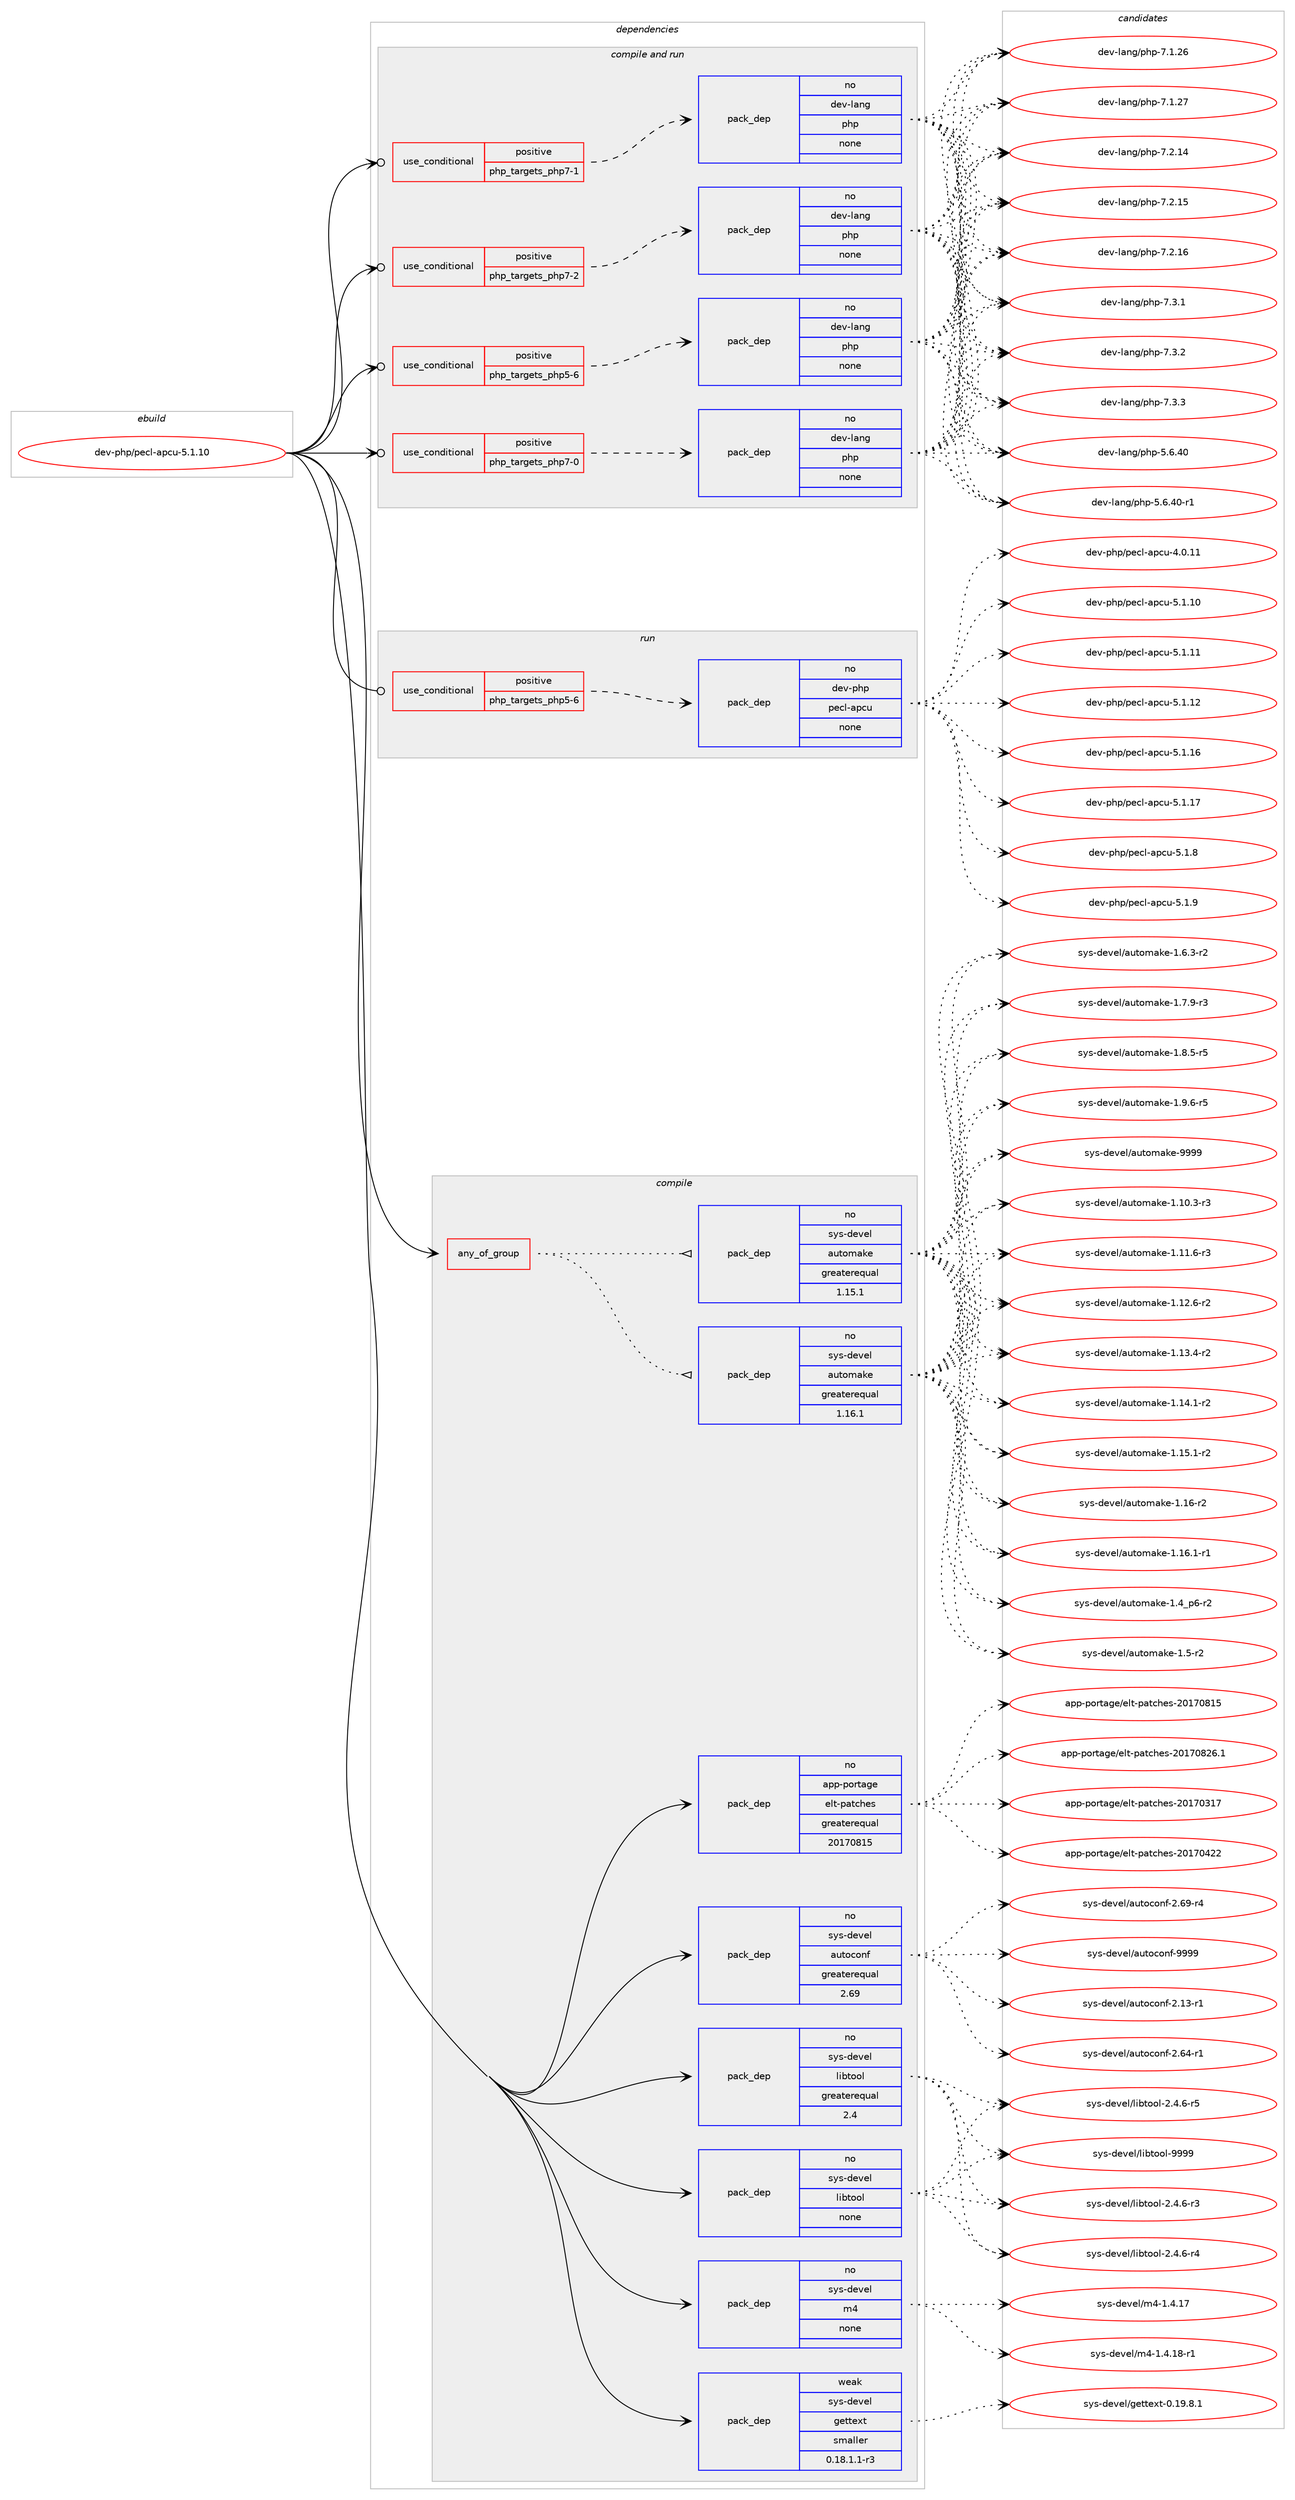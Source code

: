 digraph prolog {

# *************
# Graph options
# *************

newrank=true;
concentrate=true;
compound=true;
graph [rankdir=LR,fontname=Helvetica,fontsize=10,ranksep=1.5];#, ranksep=2.5, nodesep=0.2];
edge  [arrowhead=vee];
node  [fontname=Helvetica,fontsize=10];

# **********
# The ebuild
# **********

subgraph cluster_leftcol {
color=gray;
rank=same;
label=<<i>ebuild</i>>;
id [label="dev-php/pecl-apcu-5.1.10", color=red, width=4, href="../dev-php/pecl-apcu-5.1.10.svg"];
}

# ****************
# The dependencies
# ****************

subgraph cluster_midcol {
color=gray;
label=<<i>dependencies</i>>;
subgraph cluster_compile {
fillcolor="#eeeeee";
style=filled;
label=<<i>compile</i>>;
subgraph any22523 {
dependency1393226 [label=<<TABLE BORDER="0" CELLBORDER="1" CELLSPACING="0" CELLPADDING="4"><TR><TD CELLPADDING="10">any_of_group</TD></TR></TABLE>>, shape=none, color=red];subgraph pack1000769 {
dependency1393227 [label=<<TABLE BORDER="0" CELLBORDER="1" CELLSPACING="0" CELLPADDING="4" WIDTH="220"><TR><TD ROWSPAN="6" CELLPADDING="30">pack_dep</TD></TR><TR><TD WIDTH="110">no</TD></TR><TR><TD>sys-devel</TD></TR><TR><TD>automake</TD></TR><TR><TD>greaterequal</TD></TR><TR><TD>1.16.1</TD></TR></TABLE>>, shape=none, color=blue];
}
dependency1393226:e -> dependency1393227:w [weight=20,style="dotted",arrowhead="oinv"];
subgraph pack1000770 {
dependency1393228 [label=<<TABLE BORDER="0" CELLBORDER="1" CELLSPACING="0" CELLPADDING="4" WIDTH="220"><TR><TD ROWSPAN="6" CELLPADDING="30">pack_dep</TD></TR><TR><TD WIDTH="110">no</TD></TR><TR><TD>sys-devel</TD></TR><TR><TD>automake</TD></TR><TR><TD>greaterequal</TD></TR><TR><TD>1.15.1</TD></TR></TABLE>>, shape=none, color=blue];
}
dependency1393226:e -> dependency1393228:w [weight=20,style="dotted",arrowhead="oinv"];
}
id:e -> dependency1393226:w [weight=20,style="solid",arrowhead="vee"];
subgraph pack1000771 {
dependency1393229 [label=<<TABLE BORDER="0" CELLBORDER="1" CELLSPACING="0" CELLPADDING="4" WIDTH="220"><TR><TD ROWSPAN="6" CELLPADDING="30">pack_dep</TD></TR><TR><TD WIDTH="110">no</TD></TR><TR><TD>app-portage</TD></TR><TR><TD>elt-patches</TD></TR><TR><TD>greaterequal</TD></TR><TR><TD>20170815</TD></TR></TABLE>>, shape=none, color=blue];
}
id:e -> dependency1393229:w [weight=20,style="solid",arrowhead="vee"];
subgraph pack1000772 {
dependency1393230 [label=<<TABLE BORDER="0" CELLBORDER="1" CELLSPACING="0" CELLPADDING="4" WIDTH="220"><TR><TD ROWSPAN="6" CELLPADDING="30">pack_dep</TD></TR><TR><TD WIDTH="110">no</TD></TR><TR><TD>sys-devel</TD></TR><TR><TD>autoconf</TD></TR><TR><TD>greaterequal</TD></TR><TR><TD>2.69</TD></TR></TABLE>>, shape=none, color=blue];
}
id:e -> dependency1393230:w [weight=20,style="solid",arrowhead="vee"];
subgraph pack1000773 {
dependency1393231 [label=<<TABLE BORDER="0" CELLBORDER="1" CELLSPACING="0" CELLPADDING="4" WIDTH="220"><TR><TD ROWSPAN="6" CELLPADDING="30">pack_dep</TD></TR><TR><TD WIDTH="110">no</TD></TR><TR><TD>sys-devel</TD></TR><TR><TD>libtool</TD></TR><TR><TD>greaterequal</TD></TR><TR><TD>2.4</TD></TR></TABLE>>, shape=none, color=blue];
}
id:e -> dependency1393231:w [weight=20,style="solid",arrowhead="vee"];
subgraph pack1000774 {
dependency1393232 [label=<<TABLE BORDER="0" CELLBORDER="1" CELLSPACING="0" CELLPADDING="4" WIDTH="220"><TR><TD ROWSPAN="6" CELLPADDING="30">pack_dep</TD></TR><TR><TD WIDTH="110">no</TD></TR><TR><TD>sys-devel</TD></TR><TR><TD>libtool</TD></TR><TR><TD>none</TD></TR><TR><TD></TD></TR></TABLE>>, shape=none, color=blue];
}
id:e -> dependency1393232:w [weight=20,style="solid",arrowhead="vee"];
subgraph pack1000775 {
dependency1393233 [label=<<TABLE BORDER="0" CELLBORDER="1" CELLSPACING="0" CELLPADDING="4" WIDTH="220"><TR><TD ROWSPAN="6" CELLPADDING="30">pack_dep</TD></TR><TR><TD WIDTH="110">no</TD></TR><TR><TD>sys-devel</TD></TR><TR><TD>m4</TD></TR><TR><TD>none</TD></TR><TR><TD></TD></TR></TABLE>>, shape=none, color=blue];
}
id:e -> dependency1393233:w [weight=20,style="solid",arrowhead="vee"];
subgraph pack1000776 {
dependency1393234 [label=<<TABLE BORDER="0" CELLBORDER="1" CELLSPACING="0" CELLPADDING="4" WIDTH="220"><TR><TD ROWSPAN="6" CELLPADDING="30">pack_dep</TD></TR><TR><TD WIDTH="110">weak</TD></TR><TR><TD>sys-devel</TD></TR><TR><TD>gettext</TD></TR><TR><TD>smaller</TD></TR><TR><TD>0.18.1.1-r3</TD></TR></TABLE>>, shape=none, color=blue];
}
id:e -> dependency1393234:w [weight=20,style="solid",arrowhead="vee"];
}
subgraph cluster_compileandrun {
fillcolor="#eeeeee";
style=filled;
label=<<i>compile and run</i>>;
subgraph cond369369 {
dependency1393235 [label=<<TABLE BORDER="0" CELLBORDER="1" CELLSPACING="0" CELLPADDING="4"><TR><TD ROWSPAN="3" CELLPADDING="10">use_conditional</TD></TR><TR><TD>positive</TD></TR><TR><TD>php_targets_php5-6</TD></TR></TABLE>>, shape=none, color=red];
subgraph pack1000777 {
dependency1393236 [label=<<TABLE BORDER="0" CELLBORDER="1" CELLSPACING="0" CELLPADDING="4" WIDTH="220"><TR><TD ROWSPAN="6" CELLPADDING="30">pack_dep</TD></TR><TR><TD WIDTH="110">no</TD></TR><TR><TD>dev-lang</TD></TR><TR><TD>php</TD></TR><TR><TD>none</TD></TR><TR><TD></TD></TR></TABLE>>, shape=none, color=blue];
}
dependency1393235:e -> dependency1393236:w [weight=20,style="dashed",arrowhead="vee"];
}
id:e -> dependency1393235:w [weight=20,style="solid",arrowhead="odotvee"];
subgraph cond369370 {
dependency1393237 [label=<<TABLE BORDER="0" CELLBORDER="1" CELLSPACING="0" CELLPADDING="4"><TR><TD ROWSPAN="3" CELLPADDING="10">use_conditional</TD></TR><TR><TD>positive</TD></TR><TR><TD>php_targets_php7-0</TD></TR></TABLE>>, shape=none, color=red];
subgraph pack1000778 {
dependency1393238 [label=<<TABLE BORDER="0" CELLBORDER="1" CELLSPACING="0" CELLPADDING="4" WIDTH="220"><TR><TD ROWSPAN="6" CELLPADDING="30">pack_dep</TD></TR><TR><TD WIDTH="110">no</TD></TR><TR><TD>dev-lang</TD></TR><TR><TD>php</TD></TR><TR><TD>none</TD></TR><TR><TD></TD></TR></TABLE>>, shape=none, color=blue];
}
dependency1393237:e -> dependency1393238:w [weight=20,style="dashed",arrowhead="vee"];
}
id:e -> dependency1393237:w [weight=20,style="solid",arrowhead="odotvee"];
subgraph cond369371 {
dependency1393239 [label=<<TABLE BORDER="0" CELLBORDER="1" CELLSPACING="0" CELLPADDING="4"><TR><TD ROWSPAN="3" CELLPADDING="10">use_conditional</TD></TR><TR><TD>positive</TD></TR><TR><TD>php_targets_php7-1</TD></TR></TABLE>>, shape=none, color=red];
subgraph pack1000779 {
dependency1393240 [label=<<TABLE BORDER="0" CELLBORDER="1" CELLSPACING="0" CELLPADDING="4" WIDTH="220"><TR><TD ROWSPAN="6" CELLPADDING="30">pack_dep</TD></TR><TR><TD WIDTH="110">no</TD></TR><TR><TD>dev-lang</TD></TR><TR><TD>php</TD></TR><TR><TD>none</TD></TR><TR><TD></TD></TR></TABLE>>, shape=none, color=blue];
}
dependency1393239:e -> dependency1393240:w [weight=20,style="dashed",arrowhead="vee"];
}
id:e -> dependency1393239:w [weight=20,style="solid",arrowhead="odotvee"];
subgraph cond369372 {
dependency1393241 [label=<<TABLE BORDER="0" CELLBORDER="1" CELLSPACING="0" CELLPADDING="4"><TR><TD ROWSPAN="3" CELLPADDING="10">use_conditional</TD></TR><TR><TD>positive</TD></TR><TR><TD>php_targets_php7-2</TD></TR></TABLE>>, shape=none, color=red];
subgraph pack1000780 {
dependency1393242 [label=<<TABLE BORDER="0" CELLBORDER="1" CELLSPACING="0" CELLPADDING="4" WIDTH="220"><TR><TD ROWSPAN="6" CELLPADDING="30">pack_dep</TD></TR><TR><TD WIDTH="110">no</TD></TR><TR><TD>dev-lang</TD></TR><TR><TD>php</TD></TR><TR><TD>none</TD></TR><TR><TD></TD></TR></TABLE>>, shape=none, color=blue];
}
dependency1393241:e -> dependency1393242:w [weight=20,style="dashed",arrowhead="vee"];
}
id:e -> dependency1393241:w [weight=20,style="solid",arrowhead="odotvee"];
}
subgraph cluster_run {
fillcolor="#eeeeee";
style=filled;
label=<<i>run</i>>;
subgraph cond369373 {
dependency1393243 [label=<<TABLE BORDER="0" CELLBORDER="1" CELLSPACING="0" CELLPADDING="4"><TR><TD ROWSPAN="3" CELLPADDING="10">use_conditional</TD></TR><TR><TD>positive</TD></TR><TR><TD>php_targets_php5-6</TD></TR></TABLE>>, shape=none, color=red];
subgraph pack1000781 {
dependency1393244 [label=<<TABLE BORDER="0" CELLBORDER="1" CELLSPACING="0" CELLPADDING="4" WIDTH="220"><TR><TD ROWSPAN="6" CELLPADDING="30">pack_dep</TD></TR><TR><TD WIDTH="110">no</TD></TR><TR><TD>dev-php</TD></TR><TR><TD>pecl-apcu</TD></TR><TR><TD>none</TD></TR><TR><TD></TD></TR></TABLE>>, shape=none, color=blue];
}
dependency1393243:e -> dependency1393244:w [weight=20,style="dashed",arrowhead="vee"];
}
id:e -> dependency1393243:w [weight=20,style="solid",arrowhead="odot"];
}
}

# **************
# The candidates
# **************

subgraph cluster_choices {
rank=same;
color=gray;
label=<<i>candidates</i>>;

subgraph choice1000769 {
color=black;
nodesep=1;
choice11512111545100101118101108479711711611110997107101454946494846514511451 [label="sys-devel/automake-1.10.3-r3", color=red, width=4,href="../sys-devel/automake-1.10.3-r3.svg"];
choice11512111545100101118101108479711711611110997107101454946494946544511451 [label="sys-devel/automake-1.11.6-r3", color=red, width=4,href="../sys-devel/automake-1.11.6-r3.svg"];
choice11512111545100101118101108479711711611110997107101454946495046544511450 [label="sys-devel/automake-1.12.6-r2", color=red, width=4,href="../sys-devel/automake-1.12.6-r2.svg"];
choice11512111545100101118101108479711711611110997107101454946495146524511450 [label="sys-devel/automake-1.13.4-r2", color=red, width=4,href="../sys-devel/automake-1.13.4-r2.svg"];
choice11512111545100101118101108479711711611110997107101454946495246494511450 [label="sys-devel/automake-1.14.1-r2", color=red, width=4,href="../sys-devel/automake-1.14.1-r2.svg"];
choice11512111545100101118101108479711711611110997107101454946495346494511450 [label="sys-devel/automake-1.15.1-r2", color=red, width=4,href="../sys-devel/automake-1.15.1-r2.svg"];
choice1151211154510010111810110847971171161111099710710145494649544511450 [label="sys-devel/automake-1.16-r2", color=red, width=4,href="../sys-devel/automake-1.16-r2.svg"];
choice11512111545100101118101108479711711611110997107101454946495446494511449 [label="sys-devel/automake-1.16.1-r1", color=red, width=4,href="../sys-devel/automake-1.16.1-r1.svg"];
choice115121115451001011181011084797117116111109971071014549465295112544511450 [label="sys-devel/automake-1.4_p6-r2", color=red, width=4,href="../sys-devel/automake-1.4_p6-r2.svg"];
choice11512111545100101118101108479711711611110997107101454946534511450 [label="sys-devel/automake-1.5-r2", color=red, width=4,href="../sys-devel/automake-1.5-r2.svg"];
choice115121115451001011181011084797117116111109971071014549465446514511450 [label="sys-devel/automake-1.6.3-r2", color=red, width=4,href="../sys-devel/automake-1.6.3-r2.svg"];
choice115121115451001011181011084797117116111109971071014549465546574511451 [label="sys-devel/automake-1.7.9-r3", color=red, width=4,href="../sys-devel/automake-1.7.9-r3.svg"];
choice115121115451001011181011084797117116111109971071014549465646534511453 [label="sys-devel/automake-1.8.5-r5", color=red, width=4,href="../sys-devel/automake-1.8.5-r5.svg"];
choice115121115451001011181011084797117116111109971071014549465746544511453 [label="sys-devel/automake-1.9.6-r5", color=red, width=4,href="../sys-devel/automake-1.9.6-r5.svg"];
choice115121115451001011181011084797117116111109971071014557575757 [label="sys-devel/automake-9999", color=red, width=4,href="../sys-devel/automake-9999.svg"];
dependency1393227:e -> choice11512111545100101118101108479711711611110997107101454946494846514511451:w [style=dotted,weight="100"];
dependency1393227:e -> choice11512111545100101118101108479711711611110997107101454946494946544511451:w [style=dotted,weight="100"];
dependency1393227:e -> choice11512111545100101118101108479711711611110997107101454946495046544511450:w [style=dotted,weight="100"];
dependency1393227:e -> choice11512111545100101118101108479711711611110997107101454946495146524511450:w [style=dotted,weight="100"];
dependency1393227:e -> choice11512111545100101118101108479711711611110997107101454946495246494511450:w [style=dotted,weight="100"];
dependency1393227:e -> choice11512111545100101118101108479711711611110997107101454946495346494511450:w [style=dotted,weight="100"];
dependency1393227:e -> choice1151211154510010111810110847971171161111099710710145494649544511450:w [style=dotted,weight="100"];
dependency1393227:e -> choice11512111545100101118101108479711711611110997107101454946495446494511449:w [style=dotted,weight="100"];
dependency1393227:e -> choice115121115451001011181011084797117116111109971071014549465295112544511450:w [style=dotted,weight="100"];
dependency1393227:e -> choice11512111545100101118101108479711711611110997107101454946534511450:w [style=dotted,weight="100"];
dependency1393227:e -> choice115121115451001011181011084797117116111109971071014549465446514511450:w [style=dotted,weight="100"];
dependency1393227:e -> choice115121115451001011181011084797117116111109971071014549465546574511451:w [style=dotted,weight="100"];
dependency1393227:e -> choice115121115451001011181011084797117116111109971071014549465646534511453:w [style=dotted,weight="100"];
dependency1393227:e -> choice115121115451001011181011084797117116111109971071014549465746544511453:w [style=dotted,weight="100"];
dependency1393227:e -> choice115121115451001011181011084797117116111109971071014557575757:w [style=dotted,weight="100"];
}
subgraph choice1000770 {
color=black;
nodesep=1;
choice11512111545100101118101108479711711611110997107101454946494846514511451 [label="sys-devel/automake-1.10.3-r3", color=red, width=4,href="../sys-devel/automake-1.10.3-r3.svg"];
choice11512111545100101118101108479711711611110997107101454946494946544511451 [label="sys-devel/automake-1.11.6-r3", color=red, width=4,href="../sys-devel/automake-1.11.6-r3.svg"];
choice11512111545100101118101108479711711611110997107101454946495046544511450 [label="sys-devel/automake-1.12.6-r2", color=red, width=4,href="../sys-devel/automake-1.12.6-r2.svg"];
choice11512111545100101118101108479711711611110997107101454946495146524511450 [label="sys-devel/automake-1.13.4-r2", color=red, width=4,href="../sys-devel/automake-1.13.4-r2.svg"];
choice11512111545100101118101108479711711611110997107101454946495246494511450 [label="sys-devel/automake-1.14.1-r2", color=red, width=4,href="../sys-devel/automake-1.14.1-r2.svg"];
choice11512111545100101118101108479711711611110997107101454946495346494511450 [label="sys-devel/automake-1.15.1-r2", color=red, width=4,href="../sys-devel/automake-1.15.1-r2.svg"];
choice1151211154510010111810110847971171161111099710710145494649544511450 [label="sys-devel/automake-1.16-r2", color=red, width=4,href="../sys-devel/automake-1.16-r2.svg"];
choice11512111545100101118101108479711711611110997107101454946495446494511449 [label="sys-devel/automake-1.16.1-r1", color=red, width=4,href="../sys-devel/automake-1.16.1-r1.svg"];
choice115121115451001011181011084797117116111109971071014549465295112544511450 [label="sys-devel/automake-1.4_p6-r2", color=red, width=4,href="../sys-devel/automake-1.4_p6-r2.svg"];
choice11512111545100101118101108479711711611110997107101454946534511450 [label="sys-devel/automake-1.5-r2", color=red, width=4,href="../sys-devel/automake-1.5-r2.svg"];
choice115121115451001011181011084797117116111109971071014549465446514511450 [label="sys-devel/automake-1.6.3-r2", color=red, width=4,href="../sys-devel/automake-1.6.3-r2.svg"];
choice115121115451001011181011084797117116111109971071014549465546574511451 [label="sys-devel/automake-1.7.9-r3", color=red, width=4,href="../sys-devel/automake-1.7.9-r3.svg"];
choice115121115451001011181011084797117116111109971071014549465646534511453 [label="sys-devel/automake-1.8.5-r5", color=red, width=4,href="../sys-devel/automake-1.8.5-r5.svg"];
choice115121115451001011181011084797117116111109971071014549465746544511453 [label="sys-devel/automake-1.9.6-r5", color=red, width=4,href="../sys-devel/automake-1.9.6-r5.svg"];
choice115121115451001011181011084797117116111109971071014557575757 [label="sys-devel/automake-9999", color=red, width=4,href="../sys-devel/automake-9999.svg"];
dependency1393228:e -> choice11512111545100101118101108479711711611110997107101454946494846514511451:w [style=dotted,weight="100"];
dependency1393228:e -> choice11512111545100101118101108479711711611110997107101454946494946544511451:w [style=dotted,weight="100"];
dependency1393228:e -> choice11512111545100101118101108479711711611110997107101454946495046544511450:w [style=dotted,weight="100"];
dependency1393228:e -> choice11512111545100101118101108479711711611110997107101454946495146524511450:w [style=dotted,weight="100"];
dependency1393228:e -> choice11512111545100101118101108479711711611110997107101454946495246494511450:w [style=dotted,weight="100"];
dependency1393228:e -> choice11512111545100101118101108479711711611110997107101454946495346494511450:w [style=dotted,weight="100"];
dependency1393228:e -> choice1151211154510010111810110847971171161111099710710145494649544511450:w [style=dotted,weight="100"];
dependency1393228:e -> choice11512111545100101118101108479711711611110997107101454946495446494511449:w [style=dotted,weight="100"];
dependency1393228:e -> choice115121115451001011181011084797117116111109971071014549465295112544511450:w [style=dotted,weight="100"];
dependency1393228:e -> choice11512111545100101118101108479711711611110997107101454946534511450:w [style=dotted,weight="100"];
dependency1393228:e -> choice115121115451001011181011084797117116111109971071014549465446514511450:w [style=dotted,weight="100"];
dependency1393228:e -> choice115121115451001011181011084797117116111109971071014549465546574511451:w [style=dotted,weight="100"];
dependency1393228:e -> choice115121115451001011181011084797117116111109971071014549465646534511453:w [style=dotted,weight="100"];
dependency1393228:e -> choice115121115451001011181011084797117116111109971071014549465746544511453:w [style=dotted,weight="100"];
dependency1393228:e -> choice115121115451001011181011084797117116111109971071014557575757:w [style=dotted,weight="100"];
}
subgraph choice1000771 {
color=black;
nodesep=1;
choice97112112451121111141169710310147101108116451129711699104101115455048495548514955 [label="app-portage/elt-patches-20170317", color=red, width=4,href="../app-portage/elt-patches-20170317.svg"];
choice97112112451121111141169710310147101108116451129711699104101115455048495548525050 [label="app-portage/elt-patches-20170422", color=red, width=4,href="../app-portage/elt-patches-20170422.svg"];
choice97112112451121111141169710310147101108116451129711699104101115455048495548564953 [label="app-portage/elt-patches-20170815", color=red, width=4,href="../app-portage/elt-patches-20170815.svg"];
choice971121124511211111411697103101471011081164511297116991041011154550484955485650544649 [label="app-portage/elt-patches-20170826.1", color=red, width=4,href="../app-portage/elt-patches-20170826.1.svg"];
dependency1393229:e -> choice97112112451121111141169710310147101108116451129711699104101115455048495548514955:w [style=dotted,weight="100"];
dependency1393229:e -> choice97112112451121111141169710310147101108116451129711699104101115455048495548525050:w [style=dotted,weight="100"];
dependency1393229:e -> choice97112112451121111141169710310147101108116451129711699104101115455048495548564953:w [style=dotted,weight="100"];
dependency1393229:e -> choice971121124511211111411697103101471011081164511297116991041011154550484955485650544649:w [style=dotted,weight="100"];
}
subgraph choice1000772 {
color=black;
nodesep=1;
choice1151211154510010111810110847971171161119911111010245504649514511449 [label="sys-devel/autoconf-2.13-r1", color=red, width=4,href="../sys-devel/autoconf-2.13-r1.svg"];
choice1151211154510010111810110847971171161119911111010245504654524511449 [label="sys-devel/autoconf-2.64-r1", color=red, width=4,href="../sys-devel/autoconf-2.64-r1.svg"];
choice1151211154510010111810110847971171161119911111010245504654574511452 [label="sys-devel/autoconf-2.69-r4", color=red, width=4,href="../sys-devel/autoconf-2.69-r4.svg"];
choice115121115451001011181011084797117116111991111101024557575757 [label="sys-devel/autoconf-9999", color=red, width=4,href="../sys-devel/autoconf-9999.svg"];
dependency1393230:e -> choice1151211154510010111810110847971171161119911111010245504649514511449:w [style=dotted,weight="100"];
dependency1393230:e -> choice1151211154510010111810110847971171161119911111010245504654524511449:w [style=dotted,weight="100"];
dependency1393230:e -> choice1151211154510010111810110847971171161119911111010245504654574511452:w [style=dotted,weight="100"];
dependency1393230:e -> choice115121115451001011181011084797117116111991111101024557575757:w [style=dotted,weight="100"];
}
subgraph choice1000773 {
color=black;
nodesep=1;
choice1151211154510010111810110847108105981161111111084550465246544511451 [label="sys-devel/libtool-2.4.6-r3", color=red, width=4,href="../sys-devel/libtool-2.4.6-r3.svg"];
choice1151211154510010111810110847108105981161111111084550465246544511452 [label="sys-devel/libtool-2.4.6-r4", color=red, width=4,href="../sys-devel/libtool-2.4.6-r4.svg"];
choice1151211154510010111810110847108105981161111111084550465246544511453 [label="sys-devel/libtool-2.4.6-r5", color=red, width=4,href="../sys-devel/libtool-2.4.6-r5.svg"];
choice1151211154510010111810110847108105981161111111084557575757 [label="sys-devel/libtool-9999", color=red, width=4,href="../sys-devel/libtool-9999.svg"];
dependency1393231:e -> choice1151211154510010111810110847108105981161111111084550465246544511451:w [style=dotted,weight="100"];
dependency1393231:e -> choice1151211154510010111810110847108105981161111111084550465246544511452:w [style=dotted,weight="100"];
dependency1393231:e -> choice1151211154510010111810110847108105981161111111084550465246544511453:w [style=dotted,weight="100"];
dependency1393231:e -> choice1151211154510010111810110847108105981161111111084557575757:w [style=dotted,weight="100"];
}
subgraph choice1000774 {
color=black;
nodesep=1;
choice1151211154510010111810110847108105981161111111084550465246544511451 [label="sys-devel/libtool-2.4.6-r3", color=red, width=4,href="../sys-devel/libtool-2.4.6-r3.svg"];
choice1151211154510010111810110847108105981161111111084550465246544511452 [label="sys-devel/libtool-2.4.6-r4", color=red, width=4,href="../sys-devel/libtool-2.4.6-r4.svg"];
choice1151211154510010111810110847108105981161111111084550465246544511453 [label="sys-devel/libtool-2.4.6-r5", color=red, width=4,href="../sys-devel/libtool-2.4.6-r5.svg"];
choice1151211154510010111810110847108105981161111111084557575757 [label="sys-devel/libtool-9999", color=red, width=4,href="../sys-devel/libtool-9999.svg"];
dependency1393232:e -> choice1151211154510010111810110847108105981161111111084550465246544511451:w [style=dotted,weight="100"];
dependency1393232:e -> choice1151211154510010111810110847108105981161111111084550465246544511452:w [style=dotted,weight="100"];
dependency1393232:e -> choice1151211154510010111810110847108105981161111111084550465246544511453:w [style=dotted,weight="100"];
dependency1393232:e -> choice1151211154510010111810110847108105981161111111084557575757:w [style=dotted,weight="100"];
}
subgraph choice1000775 {
color=black;
nodesep=1;
choice11512111545100101118101108471095245494652464955 [label="sys-devel/m4-1.4.17", color=red, width=4,href="../sys-devel/m4-1.4.17.svg"];
choice115121115451001011181011084710952454946524649564511449 [label="sys-devel/m4-1.4.18-r1", color=red, width=4,href="../sys-devel/m4-1.4.18-r1.svg"];
dependency1393233:e -> choice11512111545100101118101108471095245494652464955:w [style=dotted,weight="100"];
dependency1393233:e -> choice115121115451001011181011084710952454946524649564511449:w [style=dotted,weight="100"];
}
subgraph choice1000776 {
color=black;
nodesep=1;
choice1151211154510010111810110847103101116116101120116454846495746564649 [label="sys-devel/gettext-0.19.8.1", color=red, width=4,href="../sys-devel/gettext-0.19.8.1.svg"];
dependency1393234:e -> choice1151211154510010111810110847103101116116101120116454846495746564649:w [style=dotted,weight="100"];
}
subgraph choice1000777 {
color=black;
nodesep=1;
choice10010111845108971101034711210411245534654465248 [label="dev-lang/php-5.6.40", color=red, width=4,href="../dev-lang/php-5.6.40.svg"];
choice100101118451089711010347112104112455346544652484511449 [label="dev-lang/php-5.6.40-r1", color=red, width=4,href="../dev-lang/php-5.6.40-r1.svg"];
choice10010111845108971101034711210411245554649465054 [label="dev-lang/php-7.1.26", color=red, width=4,href="../dev-lang/php-7.1.26.svg"];
choice10010111845108971101034711210411245554649465055 [label="dev-lang/php-7.1.27", color=red, width=4,href="../dev-lang/php-7.1.27.svg"];
choice10010111845108971101034711210411245554650464952 [label="dev-lang/php-7.2.14", color=red, width=4,href="../dev-lang/php-7.2.14.svg"];
choice10010111845108971101034711210411245554650464953 [label="dev-lang/php-7.2.15", color=red, width=4,href="../dev-lang/php-7.2.15.svg"];
choice10010111845108971101034711210411245554650464954 [label="dev-lang/php-7.2.16", color=red, width=4,href="../dev-lang/php-7.2.16.svg"];
choice100101118451089711010347112104112455546514649 [label="dev-lang/php-7.3.1", color=red, width=4,href="../dev-lang/php-7.3.1.svg"];
choice100101118451089711010347112104112455546514650 [label="dev-lang/php-7.3.2", color=red, width=4,href="../dev-lang/php-7.3.2.svg"];
choice100101118451089711010347112104112455546514651 [label="dev-lang/php-7.3.3", color=red, width=4,href="../dev-lang/php-7.3.3.svg"];
dependency1393236:e -> choice10010111845108971101034711210411245534654465248:w [style=dotted,weight="100"];
dependency1393236:e -> choice100101118451089711010347112104112455346544652484511449:w [style=dotted,weight="100"];
dependency1393236:e -> choice10010111845108971101034711210411245554649465054:w [style=dotted,weight="100"];
dependency1393236:e -> choice10010111845108971101034711210411245554649465055:w [style=dotted,weight="100"];
dependency1393236:e -> choice10010111845108971101034711210411245554650464952:w [style=dotted,weight="100"];
dependency1393236:e -> choice10010111845108971101034711210411245554650464953:w [style=dotted,weight="100"];
dependency1393236:e -> choice10010111845108971101034711210411245554650464954:w [style=dotted,weight="100"];
dependency1393236:e -> choice100101118451089711010347112104112455546514649:w [style=dotted,weight="100"];
dependency1393236:e -> choice100101118451089711010347112104112455546514650:w [style=dotted,weight="100"];
dependency1393236:e -> choice100101118451089711010347112104112455546514651:w [style=dotted,weight="100"];
}
subgraph choice1000778 {
color=black;
nodesep=1;
choice10010111845108971101034711210411245534654465248 [label="dev-lang/php-5.6.40", color=red, width=4,href="../dev-lang/php-5.6.40.svg"];
choice100101118451089711010347112104112455346544652484511449 [label="dev-lang/php-5.6.40-r1", color=red, width=4,href="../dev-lang/php-5.6.40-r1.svg"];
choice10010111845108971101034711210411245554649465054 [label="dev-lang/php-7.1.26", color=red, width=4,href="../dev-lang/php-7.1.26.svg"];
choice10010111845108971101034711210411245554649465055 [label="dev-lang/php-7.1.27", color=red, width=4,href="../dev-lang/php-7.1.27.svg"];
choice10010111845108971101034711210411245554650464952 [label="dev-lang/php-7.2.14", color=red, width=4,href="../dev-lang/php-7.2.14.svg"];
choice10010111845108971101034711210411245554650464953 [label="dev-lang/php-7.2.15", color=red, width=4,href="../dev-lang/php-7.2.15.svg"];
choice10010111845108971101034711210411245554650464954 [label="dev-lang/php-7.2.16", color=red, width=4,href="../dev-lang/php-7.2.16.svg"];
choice100101118451089711010347112104112455546514649 [label="dev-lang/php-7.3.1", color=red, width=4,href="../dev-lang/php-7.3.1.svg"];
choice100101118451089711010347112104112455546514650 [label="dev-lang/php-7.3.2", color=red, width=4,href="../dev-lang/php-7.3.2.svg"];
choice100101118451089711010347112104112455546514651 [label="dev-lang/php-7.3.3", color=red, width=4,href="../dev-lang/php-7.3.3.svg"];
dependency1393238:e -> choice10010111845108971101034711210411245534654465248:w [style=dotted,weight="100"];
dependency1393238:e -> choice100101118451089711010347112104112455346544652484511449:w [style=dotted,weight="100"];
dependency1393238:e -> choice10010111845108971101034711210411245554649465054:w [style=dotted,weight="100"];
dependency1393238:e -> choice10010111845108971101034711210411245554649465055:w [style=dotted,weight="100"];
dependency1393238:e -> choice10010111845108971101034711210411245554650464952:w [style=dotted,weight="100"];
dependency1393238:e -> choice10010111845108971101034711210411245554650464953:w [style=dotted,weight="100"];
dependency1393238:e -> choice10010111845108971101034711210411245554650464954:w [style=dotted,weight="100"];
dependency1393238:e -> choice100101118451089711010347112104112455546514649:w [style=dotted,weight="100"];
dependency1393238:e -> choice100101118451089711010347112104112455546514650:w [style=dotted,weight="100"];
dependency1393238:e -> choice100101118451089711010347112104112455546514651:w [style=dotted,weight="100"];
}
subgraph choice1000779 {
color=black;
nodesep=1;
choice10010111845108971101034711210411245534654465248 [label="dev-lang/php-5.6.40", color=red, width=4,href="../dev-lang/php-5.6.40.svg"];
choice100101118451089711010347112104112455346544652484511449 [label="dev-lang/php-5.6.40-r1", color=red, width=4,href="../dev-lang/php-5.6.40-r1.svg"];
choice10010111845108971101034711210411245554649465054 [label="dev-lang/php-7.1.26", color=red, width=4,href="../dev-lang/php-7.1.26.svg"];
choice10010111845108971101034711210411245554649465055 [label="dev-lang/php-7.1.27", color=red, width=4,href="../dev-lang/php-7.1.27.svg"];
choice10010111845108971101034711210411245554650464952 [label="dev-lang/php-7.2.14", color=red, width=4,href="../dev-lang/php-7.2.14.svg"];
choice10010111845108971101034711210411245554650464953 [label="dev-lang/php-7.2.15", color=red, width=4,href="../dev-lang/php-7.2.15.svg"];
choice10010111845108971101034711210411245554650464954 [label="dev-lang/php-7.2.16", color=red, width=4,href="../dev-lang/php-7.2.16.svg"];
choice100101118451089711010347112104112455546514649 [label="dev-lang/php-7.3.1", color=red, width=4,href="../dev-lang/php-7.3.1.svg"];
choice100101118451089711010347112104112455546514650 [label="dev-lang/php-7.3.2", color=red, width=4,href="../dev-lang/php-7.3.2.svg"];
choice100101118451089711010347112104112455546514651 [label="dev-lang/php-7.3.3", color=red, width=4,href="../dev-lang/php-7.3.3.svg"];
dependency1393240:e -> choice10010111845108971101034711210411245534654465248:w [style=dotted,weight="100"];
dependency1393240:e -> choice100101118451089711010347112104112455346544652484511449:w [style=dotted,weight="100"];
dependency1393240:e -> choice10010111845108971101034711210411245554649465054:w [style=dotted,weight="100"];
dependency1393240:e -> choice10010111845108971101034711210411245554649465055:w [style=dotted,weight="100"];
dependency1393240:e -> choice10010111845108971101034711210411245554650464952:w [style=dotted,weight="100"];
dependency1393240:e -> choice10010111845108971101034711210411245554650464953:w [style=dotted,weight="100"];
dependency1393240:e -> choice10010111845108971101034711210411245554650464954:w [style=dotted,weight="100"];
dependency1393240:e -> choice100101118451089711010347112104112455546514649:w [style=dotted,weight="100"];
dependency1393240:e -> choice100101118451089711010347112104112455546514650:w [style=dotted,weight="100"];
dependency1393240:e -> choice100101118451089711010347112104112455546514651:w [style=dotted,weight="100"];
}
subgraph choice1000780 {
color=black;
nodesep=1;
choice10010111845108971101034711210411245534654465248 [label="dev-lang/php-5.6.40", color=red, width=4,href="../dev-lang/php-5.6.40.svg"];
choice100101118451089711010347112104112455346544652484511449 [label="dev-lang/php-5.6.40-r1", color=red, width=4,href="../dev-lang/php-5.6.40-r1.svg"];
choice10010111845108971101034711210411245554649465054 [label="dev-lang/php-7.1.26", color=red, width=4,href="../dev-lang/php-7.1.26.svg"];
choice10010111845108971101034711210411245554649465055 [label="dev-lang/php-7.1.27", color=red, width=4,href="../dev-lang/php-7.1.27.svg"];
choice10010111845108971101034711210411245554650464952 [label="dev-lang/php-7.2.14", color=red, width=4,href="../dev-lang/php-7.2.14.svg"];
choice10010111845108971101034711210411245554650464953 [label="dev-lang/php-7.2.15", color=red, width=4,href="../dev-lang/php-7.2.15.svg"];
choice10010111845108971101034711210411245554650464954 [label="dev-lang/php-7.2.16", color=red, width=4,href="../dev-lang/php-7.2.16.svg"];
choice100101118451089711010347112104112455546514649 [label="dev-lang/php-7.3.1", color=red, width=4,href="../dev-lang/php-7.3.1.svg"];
choice100101118451089711010347112104112455546514650 [label="dev-lang/php-7.3.2", color=red, width=4,href="../dev-lang/php-7.3.2.svg"];
choice100101118451089711010347112104112455546514651 [label="dev-lang/php-7.3.3", color=red, width=4,href="../dev-lang/php-7.3.3.svg"];
dependency1393242:e -> choice10010111845108971101034711210411245534654465248:w [style=dotted,weight="100"];
dependency1393242:e -> choice100101118451089711010347112104112455346544652484511449:w [style=dotted,weight="100"];
dependency1393242:e -> choice10010111845108971101034711210411245554649465054:w [style=dotted,weight="100"];
dependency1393242:e -> choice10010111845108971101034711210411245554649465055:w [style=dotted,weight="100"];
dependency1393242:e -> choice10010111845108971101034711210411245554650464952:w [style=dotted,weight="100"];
dependency1393242:e -> choice10010111845108971101034711210411245554650464953:w [style=dotted,weight="100"];
dependency1393242:e -> choice10010111845108971101034711210411245554650464954:w [style=dotted,weight="100"];
dependency1393242:e -> choice100101118451089711010347112104112455546514649:w [style=dotted,weight="100"];
dependency1393242:e -> choice100101118451089711010347112104112455546514650:w [style=dotted,weight="100"];
dependency1393242:e -> choice100101118451089711010347112104112455546514651:w [style=dotted,weight="100"];
}
subgraph choice1000781 {
color=black;
nodesep=1;
choice10010111845112104112471121019910845971129911745524648464949 [label="dev-php/pecl-apcu-4.0.11", color=red, width=4,href="../dev-php/pecl-apcu-4.0.11.svg"];
choice10010111845112104112471121019910845971129911745534649464948 [label="dev-php/pecl-apcu-5.1.10", color=red, width=4,href="../dev-php/pecl-apcu-5.1.10.svg"];
choice10010111845112104112471121019910845971129911745534649464949 [label="dev-php/pecl-apcu-5.1.11", color=red, width=4,href="../dev-php/pecl-apcu-5.1.11.svg"];
choice10010111845112104112471121019910845971129911745534649464950 [label="dev-php/pecl-apcu-5.1.12", color=red, width=4,href="../dev-php/pecl-apcu-5.1.12.svg"];
choice10010111845112104112471121019910845971129911745534649464954 [label="dev-php/pecl-apcu-5.1.16", color=red, width=4,href="../dev-php/pecl-apcu-5.1.16.svg"];
choice10010111845112104112471121019910845971129911745534649464955 [label="dev-php/pecl-apcu-5.1.17", color=red, width=4,href="../dev-php/pecl-apcu-5.1.17.svg"];
choice100101118451121041124711210199108459711299117455346494656 [label="dev-php/pecl-apcu-5.1.8", color=red, width=4,href="../dev-php/pecl-apcu-5.1.8.svg"];
choice100101118451121041124711210199108459711299117455346494657 [label="dev-php/pecl-apcu-5.1.9", color=red, width=4,href="../dev-php/pecl-apcu-5.1.9.svg"];
dependency1393244:e -> choice10010111845112104112471121019910845971129911745524648464949:w [style=dotted,weight="100"];
dependency1393244:e -> choice10010111845112104112471121019910845971129911745534649464948:w [style=dotted,weight="100"];
dependency1393244:e -> choice10010111845112104112471121019910845971129911745534649464949:w [style=dotted,weight="100"];
dependency1393244:e -> choice10010111845112104112471121019910845971129911745534649464950:w [style=dotted,weight="100"];
dependency1393244:e -> choice10010111845112104112471121019910845971129911745534649464954:w [style=dotted,weight="100"];
dependency1393244:e -> choice10010111845112104112471121019910845971129911745534649464955:w [style=dotted,weight="100"];
dependency1393244:e -> choice100101118451121041124711210199108459711299117455346494656:w [style=dotted,weight="100"];
dependency1393244:e -> choice100101118451121041124711210199108459711299117455346494657:w [style=dotted,weight="100"];
}
}

}
